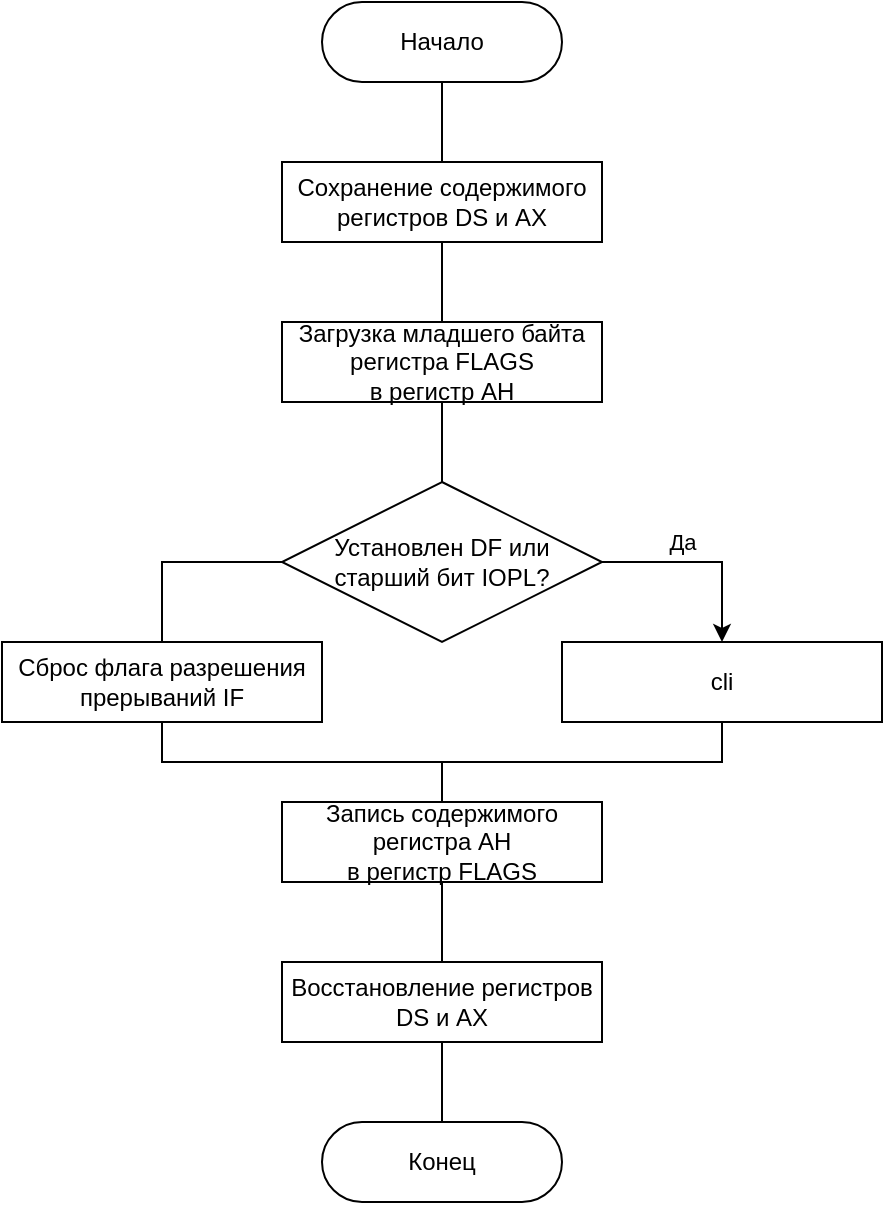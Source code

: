 <mxfile version="15.2.7" type="device"><diagram id="WNoJ8s5r019dg_lwwNvk" name="Page-1"><mxGraphModel dx="1184" dy="752" grid="1" gridSize="10" guides="1" tooltips="1" connect="1" arrows="1" fold="1" page="1" pageScale="1" pageWidth="827" pageHeight="1169" math="0" shadow="0"><root><mxCell id="0"/><mxCell id="1" parent="0"/><mxCell id="fNXBbLmiRwOZOVopzsET-3" value="" style="edgeStyle=orthogonalEdgeStyle;rounded=0;orthogonalLoop=1;jettySize=auto;html=1;endArrow=none;" edge="1" parent="1" source="fNXBbLmiRwOZOVopzsET-1" target="fNXBbLmiRwOZOVopzsET-2"><mxGeometry relative="1" as="geometry"/></mxCell><mxCell id="fNXBbLmiRwOZOVopzsET-1" value="&lt;div&gt;Начало&lt;/div&gt;" style="rounded=1;whiteSpace=wrap;html=1;arcSize=50;" vertex="1" parent="1"><mxGeometry x="200" y="40" width="120" height="40" as="geometry"/></mxCell><mxCell id="fNXBbLmiRwOZOVopzsET-5" value="" style="edgeStyle=orthogonalEdgeStyle;rounded=0;orthogonalLoop=1;jettySize=auto;html=1;endArrow=none;" edge="1" parent="1" source="fNXBbLmiRwOZOVopzsET-2" target="fNXBbLmiRwOZOVopzsET-4"><mxGeometry relative="1" as="geometry"/></mxCell><mxCell id="fNXBbLmiRwOZOVopzsET-2" value="Сохранение содержимого регистров DS и AX" style="rounded=0;whiteSpace=wrap;html=1;" vertex="1" parent="1"><mxGeometry x="180" y="120" width="160" height="40" as="geometry"/></mxCell><mxCell id="fNXBbLmiRwOZOVopzsET-8" value="" style="edgeStyle=orthogonalEdgeStyle;rounded=0;orthogonalLoop=1;jettySize=auto;html=1;endArrow=none;" edge="1" parent="1" source="fNXBbLmiRwOZOVopzsET-4" target="fNXBbLmiRwOZOVopzsET-7"><mxGeometry relative="1" as="geometry"/></mxCell><mxCell id="fNXBbLmiRwOZOVopzsET-4" value="Загрузка младшего байта регистра FLAGS &lt;br&gt;в регистр AH" style="rounded=0;whiteSpace=wrap;html=1;" vertex="1" parent="1"><mxGeometry x="180" y="200" width="160" height="40" as="geometry"/></mxCell><mxCell id="fNXBbLmiRwOZOVopzsET-11" value="Да" style="edgeStyle=orthogonalEdgeStyle;rounded=0;orthogonalLoop=1;jettySize=auto;html=1;entryX=0.5;entryY=0;entryDx=0;entryDy=0;exitX=1;exitY=0.5;exitDx=0;exitDy=0;" edge="1" parent="1" source="fNXBbLmiRwOZOVopzsET-7" target="fNXBbLmiRwOZOVopzsET-9"><mxGeometry x="-0.2" y="10" relative="1" as="geometry"><mxPoint as="offset"/></mxGeometry></mxCell><mxCell id="fNXBbLmiRwOZOVopzsET-12" style="edgeStyle=orthogonalEdgeStyle;rounded=0;orthogonalLoop=1;jettySize=auto;html=1;entryX=0.5;entryY=0;entryDx=0;entryDy=0;exitX=0;exitY=0.5;exitDx=0;exitDy=0;endArrow=none;" edge="1" parent="1" source="fNXBbLmiRwOZOVopzsET-7" target="fNXBbLmiRwOZOVopzsET-10"><mxGeometry relative="1" as="geometry"/></mxCell><mxCell id="fNXBbLmiRwOZOVopzsET-7" value="Установлен DF или старший бит IOPL?" style="rhombus;whiteSpace=wrap;html=1;" vertex="1" parent="1"><mxGeometry x="180" y="280" width="160" height="80" as="geometry"/></mxCell><mxCell id="fNXBbLmiRwOZOVopzsET-16" style="edgeStyle=orthogonalEdgeStyle;rounded=0;orthogonalLoop=1;jettySize=auto;html=1;entryX=0.5;entryY=0;entryDx=0;entryDy=0;endArrow=none;" edge="1" parent="1" source="fNXBbLmiRwOZOVopzsET-9" target="fNXBbLmiRwOZOVopzsET-13"><mxGeometry relative="1" as="geometry"/></mxCell><mxCell id="fNXBbLmiRwOZOVopzsET-9" value="cli" style="rounded=0;whiteSpace=wrap;html=1;" vertex="1" parent="1"><mxGeometry x="320" y="360" width="160" height="40" as="geometry"/></mxCell><mxCell id="fNXBbLmiRwOZOVopzsET-15" style="edgeStyle=orthogonalEdgeStyle;rounded=0;orthogonalLoop=1;jettySize=auto;html=1;entryX=0.5;entryY=0;entryDx=0;entryDy=0;endArrow=none;" edge="1" parent="1" source="fNXBbLmiRwOZOVopzsET-10" target="fNXBbLmiRwOZOVopzsET-13"><mxGeometry relative="1" as="geometry"/></mxCell><mxCell id="fNXBbLmiRwOZOVopzsET-10" value="Сброс флага разрешения прерываний IF" style="rounded=0;whiteSpace=wrap;html=1;" vertex="1" parent="1"><mxGeometry x="40" y="360" width="160" height="40" as="geometry"/></mxCell><mxCell id="fNXBbLmiRwOZOVopzsET-17" value="" style="edgeStyle=orthogonalEdgeStyle;rounded=0;orthogonalLoop=1;jettySize=auto;html=1;endArrow=none;" edge="1" parent="1" source="fNXBbLmiRwOZOVopzsET-13" target="fNXBbLmiRwOZOVopzsET-14"><mxGeometry relative="1" as="geometry"/></mxCell><mxCell id="fNXBbLmiRwOZOVopzsET-13" value="Запись содержимого регистра AH &lt;br&gt;в регистр FLAGS" style="rounded=0;whiteSpace=wrap;html=1;" vertex="1" parent="1"><mxGeometry x="180" y="440" width="160" height="40" as="geometry"/></mxCell><mxCell id="fNXBbLmiRwOZOVopzsET-19" value="" style="edgeStyle=orthogonalEdgeStyle;rounded=0;orthogonalLoop=1;jettySize=auto;html=1;endArrow=none;" edge="1" parent="1" source="fNXBbLmiRwOZOVopzsET-14" target="fNXBbLmiRwOZOVopzsET-18"><mxGeometry relative="1" as="geometry"/></mxCell><mxCell id="fNXBbLmiRwOZOVopzsET-14" value="Восстановление регистров DS и AX" style="rounded=0;whiteSpace=wrap;html=1;" vertex="1" parent="1"><mxGeometry x="180" y="520" width="160" height="40" as="geometry"/></mxCell><mxCell id="fNXBbLmiRwOZOVopzsET-18" value="Конец" style="rounded=1;whiteSpace=wrap;html=1;arcSize=50;" vertex="1" parent="1"><mxGeometry x="200" y="600" width="120" height="40" as="geometry"/></mxCell></root></mxGraphModel></diagram></mxfile>